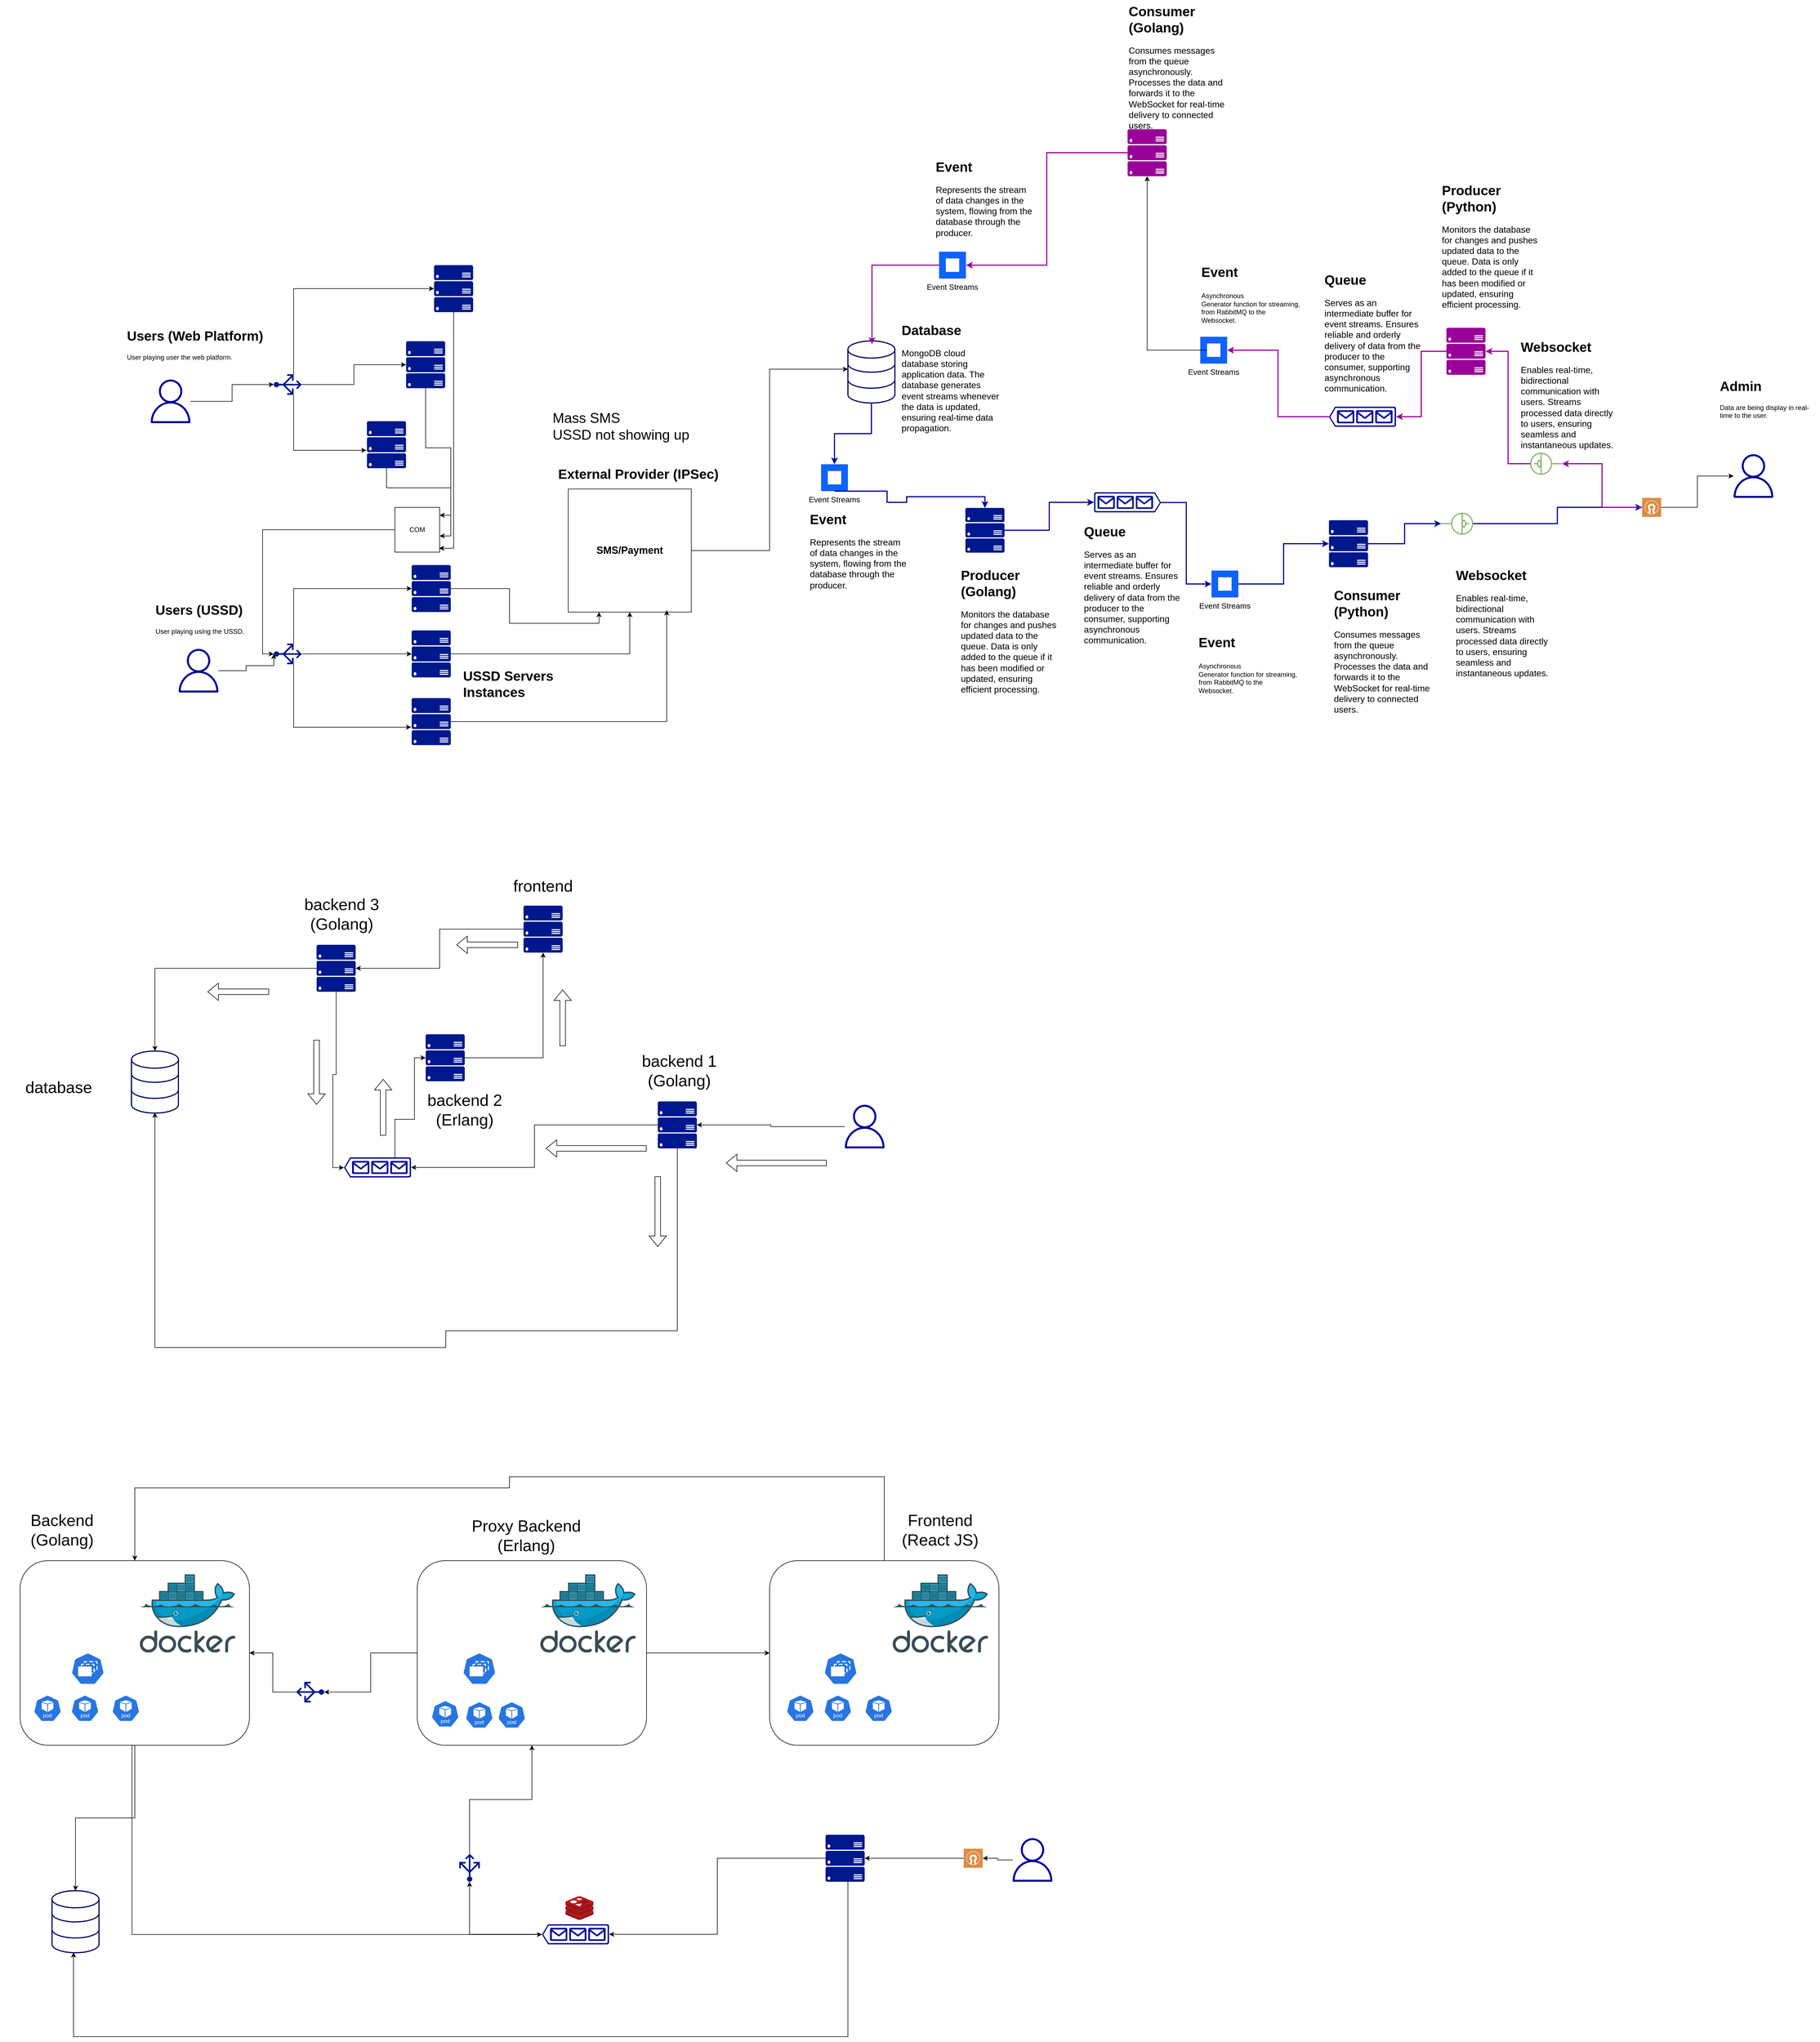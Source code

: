 <mxfile version="26.0.16">
  <diagram name="Page-1" id="5MwJy7MfU5jN0rsetCYZ">
    <mxGraphModel dx="7452" dy="4949" grid="1" gridSize="10" guides="1" tooltips="1" connect="1" arrows="1" fold="1" page="1" pageScale="1" pageWidth="827" pageHeight="1169" math="0" shadow="0">
      <root>
        <mxCell id="0" />
        <mxCell id="1" parent="0" />
        <mxCell id="fANSuVb3FUe_-HI00RJc-50" style="edgeStyle=orthogonalEdgeStyle;rounded=0;orthogonalLoop=1;jettySize=auto;html=1;" edge="1" parent="1" source="fANSuVb3FUe_-HI00RJc-31" target="fANSuVb3FUe_-HI00RJc-9">
          <mxGeometry relative="1" as="geometry" />
        </mxCell>
        <mxCell id="fANSuVb3FUe_-HI00RJc-31" value="" style="rounded=1;whiteSpace=wrap;html=1;fillColor=none;" vertex="1" parent="1">
          <mxGeometry x="-1620" y="1390" width="410" height="330" as="geometry" />
        </mxCell>
        <mxCell id="fANSuVb3FUe_-HI00RJc-47" style="edgeStyle=orthogonalEdgeStyle;rounded=0;orthogonalLoop=1;jettySize=auto;html=1;entryX=0;entryY=0.5;entryDx=0;entryDy=0;" edge="1" parent="1" source="fANSuVb3FUe_-HI00RJc-28" target="fANSuVb3FUe_-HI00RJc-46">
          <mxGeometry relative="1" as="geometry" />
        </mxCell>
        <mxCell id="fANSuVb3FUe_-HI00RJc-28" value="" style="rounded=1;whiteSpace=wrap;html=1;fillColor=none;" vertex="1" parent="1">
          <mxGeometry x="-910" y="1390" width="410" height="330" as="geometry" />
        </mxCell>
        <mxCell id="l7nKoDrUYivtg7SMq4b7-28" style="edgeStyle=orthogonalEdgeStyle;rounded=0;orthogonalLoop=1;jettySize=auto;html=1;exitX=1;exitY=0.51;exitDx=0;exitDy=0;exitPerimeter=0;entryX=0;entryY=0.5;entryDx=0;entryDy=0;strokeWidth=2;strokeColor=#000099;" parent="1" source="l7nKoDrUYivtg7SMq4b7-1" target="l7nKoDrUYivtg7SMq4b7-26" edge="1">
          <mxGeometry relative="1" as="geometry" />
        </mxCell>
        <mxCell id="l7nKoDrUYivtg7SMq4b7-1" value="" style="sketch=0;aspect=fixed;pointerEvents=1;shadow=0;dashed=0;html=1;strokeColor=none;labelPosition=center;verticalLabelPosition=bottom;verticalAlign=top;align=center;fillColor=#00188D;shape=mxgraph.azure.queue_generic" parent="1" vertex="1">
          <mxGeometry x="300" y="-520" width="120" height="36" as="geometry" />
        </mxCell>
        <mxCell id="l7nKoDrUYivtg7SMq4b7-2" value="" style="verticalLabelPosition=bottom;html=1;verticalAlign=top;align=center;strokeColor=none;fillColor=#00188D;shape=mxgraph.azure.server_rack;" parent="1" vertex="1">
          <mxGeometry x="70" y="-492" width="70" height="80" as="geometry" />
        </mxCell>
        <mxCell id="l7nKoDrUYivtg7SMq4b7-3" value="" style="verticalLabelPosition=bottom;html=1;verticalAlign=top;align=center;strokeColor=none;fillColor=#00188D;shape=mxgraph.azure.server_rack;" parent="1" vertex="1">
          <mxGeometry x="720" y="-470" width="70" height="84" as="geometry" />
        </mxCell>
        <mxCell id="l7nKoDrUYivtg7SMq4b7-23" style="edgeStyle=orthogonalEdgeStyle;rounded=0;orthogonalLoop=1;jettySize=auto;html=1;entryX=0.5;entryY=0;entryDx=0;entryDy=0;strokeWidth=2;strokeColor=#000099;" parent="1" source="l7nKoDrUYivtg7SMq4b7-5" target="l7nKoDrUYivtg7SMq4b7-20" edge="1">
          <mxGeometry relative="1" as="geometry">
            <mxPoint x="120" y="-650" as="sourcePoint" />
          </mxGeometry>
        </mxCell>
        <mxCell id="l7nKoDrUYivtg7SMq4b7-5" value="" style="html=1;verticalLabelPosition=bottom;align=center;labelBackgroundColor=#ffffff;verticalAlign=top;strokeWidth=2;strokeColor=#000066;shadow=0;dashed=0;shape=mxgraph.ios7.icons.data;" parent="1" vertex="1">
          <mxGeometry x="-140" y="-790.45" width="84" height="110.9" as="geometry" />
        </mxCell>
        <mxCell id="l7nKoDrUYivtg7SMq4b7-8" value="&lt;h1 style=&quot;margin-top: 0px;&quot;&gt;Producer (Golang)&lt;/h1&gt;&lt;p&gt;&lt;span style=&quot;font-size: medium;&quot;&gt;Monitors the database for changes and pushes updated data to the queue. Data is only added to the queue if it has been modified or updated, ensuring efficient processing.&lt;/span&gt;&lt;br&gt;&lt;/p&gt;" style="text;html=1;whiteSpace=wrap;overflow=hidden;rounded=0;" parent="1" vertex="1">
          <mxGeometry x="60" y="-391.55" width="180" height="240" as="geometry" />
        </mxCell>
        <mxCell id="l7nKoDrUYivtg7SMq4b7-9" value="&lt;h1 style=&quot;margin-top: 0px;&quot;&gt;Consumer (Python)&lt;/h1&gt;&lt;p&gt;&lt;span style=&quot;font-size: medium;&quot;&gt;Consumes messages from the queue asynchronously. Processes the data and forwards it to the WebSocket for real-time delivery to connected users.&lt;/span&gt;&lt;br&gt;&lt;/p&gt;" style="text;html=1;whiteSpace=wrap;overflow=hidden;rounded=0;" parent="1" vertex="1">
          <mxGeometry x="727" y="-356" width="180" height="240" as="geometry" />
        </mxCell>
        <mxCell id="l7nKoDrUYivtg7SMq4b7-10" value="&lt;h1 style=&quot;margin-top: 0px;&quot;&gt;Queue&lt;/h1&gt;&lt;p&gt;&lt;span style=&quot;font-size: medium;&quot;&gt;Serves as an intermediate buffer for event streams. Ensures reliable and orderly delivery of data from the producer to the consumer, supporting asynchronous communication.&lt;/span&gt;&lt;br&gt;&lt;/p&gt;" style="text;html=1;whiteSpace=wrap;overflow=hidden;rounded=0;" parent="1" vertex="1">
          <mxGeometry x="280" y="-470" width="180" height="240" as="geometry" />
        </mxCell>
        <mxCell id="l7nKoDrUYivtg7SMq4b7-12" value="" style="sketch=0;outlineConnect=0;fontColor=#232F3E;gradientColor=none;fillColor=#000099;strokeColor=none;dashed=0;verticalLabelPosition=bottom;verticalAlign=top;align=center;html=1;fontSize=12;fontStyle=0;aspect=fixed;pointerEvents=1;shape=mxgraph.aws4.user;" parent="1" vertex="1">
          <mxGeometry x="1440" y="-588" width="78" height="78" as="geometry" />
        </mxCell>
        <mxCell id="l7nKoDrUYivtg7SMq4b7-14" value="&lt;h1 style=&quot;margin-top: 0px;&quot;&gt;Database&lt;/h1&gt;&lt;p&gt;&lt;span style=&quot;font-size: medium;&quot;&gt;MongoDB cloud database storing application data. The database generates event streams whenever the data is updated, ensuring real-time data propagation.&lt;/span&gt;&lt;br&gt;&lt;/p&gt;" style="text;html=1;whiteSpace=wrap;overflow=hidden;rounded=0;" parent="1" vertex="1">
          <mxGeometry x="-46" y="-830" width="186" height="210" as="geometry" />
        </mxCell>
        <mxCell id="l7nKoDrUYivtg7SMq4b7-16" value="" style="edgeStyle=orthogonalEdgeStyle;rounded=0;orthogonalLoop=1;jettySize=auto;html=1;exitX=1;exitY=0.5;exitDx=0;exitDy=0;exitPerimeter=0;strokeWidth=2;strokeColor=#000099;" parent="1" source="l7nKoDrUYivtg7SMq4b7-3" target="l7nKoDrUYivtg7SMq4b7-15" edge="1">
          <mxGeometry relative="1" as="geometry">
            <mxPoint x="640" y="-450" as="sourcePoint" />
            <mxPoint x="859" y="-600" as="targetPoint" />
          </mxGeometry>
        </mxCell>
        <mxCell id="l7nKoDrUYivtg7SMq4b7-17" style="edgeStyle=orthogonalEdgeStyle;rounded=0;orthogonalLoop=1;jettySize=auto;html=1;strokeColor=#000099;strokeWidth=2;" parent="1" source="l7nKoDrUYivtg7SMq4b7-15" target="hFi0XTwQ-MRyDx86NPE3-1" edge="1">
          <mxGeometry relative="1" as="geometry" />
        </mxCell>
        <mxCell id="l7nKoDrUYivtg7SMq4b7-15" value="" style="verticalLabelPosition=bottom;aspect=fixed;html=1;verticalAlign=top;fillColor=#d5e8d4;align=center;outlineConnect=0;shape=mxgraph.fluid_power.x11870;points=[[0.5,1,0]];rotation=90;strokeColor=#82b366;strokeWidth=2;" parent="1" vertex="1">
          <mxGeometry x="930" y="-492" width="37.44" height="56.18" as="geometry" />
        </mxCell>
        <mxCell id="l7nKoDrUYivtg7SMq4b7-18" value="&lt;h1 style=&quot;margin-top: 0px;&quot;&gt;Websocket&lt;/h1&gt;&lt;p&gt;&lt;span style=&quot;font-size: medium;&quot;&gt;Enables real-time, bidirectional communication with users. Streams processed data directly to users, ensuring seamless and instantaneous updates.&lt;/span&gt;&lt;br&gt;&lt;/p&gt;" style="text;html=1;whiteSpace=wrap;overflow=hidden;rounded=0;" parent="1" vertex="1">
          <mxGeometry x="945" y="-391.55" width="180" height="213.82" as="geometry" />
        </mxCell>
        <mxCell id="l7nKoDrUYivtg7SMq4b7-20" value="Event Streams" style="shape=rect;fillColor=#0F62FE;aspect=fixed;resizable=0;labelPosition=center;verticalLabelPosition=bottom;align=center;verticalAlign=top;strokeColor=none;fontSize=14;" parent="1" vertex="1">
          <mxGeometry x="-188" y="-570" width="48" height="48" as="geometry" />
        </mxCell>
        <mxCell id="l7nKoDrUYivtg7SMq4b7-21" value="" style="fillColor=#ffffff;strokeColor=none;dashed=0;outlineConnect=0;html=1;labelPosition=center;verticalLabelPosition=bottom;verticalAlign=top;part=1;movable=0;resizable=0;rotatable=0;shape=mxgraph.ibm_cloud.ibm-cloud--event-streams" parent="l7nKoDrUYivtg7SMq4b7-20" vertex="1">
          <mxGeometry width="24" height="24" relative="1" as="geometry">
            <mxPoint x="12" y="12" as="offset" />
          </mxGeometry>
        </mxCell>
        <mxCell id="l7nKoDrUYivtg7SMq4b7-25" style="edgeStyle=orthogonalEdgeStyle;rounded=0;orthogonalLoop=1;jettySize=auto;html=1;exitX=0.5;exitY=1;exitDx=0;exitDy=0;entryX=0.5;entryY=0;entryDx=0;entryDy=0;entryPerimeter=0;strokeWidth=2;strokeColor=#000099;" parent="1" source="l7nKoDrUYivtg7SMq4b7-20" target="l7nKoDrUYivtg7SMq4b7-2" edge="1">
          <mxGeometry relative="1" as="geometry">
            <Array as="points">
              <mxPoint x="-70" y="-522" />
              <mxPoint x="-70" y="-502" />
              <mxPoint x="-35" y="-502" />
              <mxPoint x="-35" y="-512" />
              <mxPoint x="105" y="-512" />
            </Array>
          </mxGeometry>
        </mxCell>
        <mxCell id="l7nKoDrUYivtg7SMq4b7-26" value="Event Streams" style="shape=rect;fillColor=#0F62FE;aspect=fixed;resizable=0;labelPosition=center;verticalLabelPosition=bottom;align=center;verticalAlign=top;strokeColor=none;fontSize=14;" parent="1" vertex="1">
          <mxGeometry x="510" y="-380" width="48" height="48" as="geometry" />
        </mxCell>
        <mxCell id="l7nKoDrUYivtg7SMq4b7-27" value="" style="fillColor=#ffffff;strokeColor=none;dashed=0;outlineConnect=0;html=1;labelPosition=center;verticalLabelPosition=bottom;verticalAlign=top;part=1;movable=0;resizable=0;rotatable=0;shape=mxgraph.ibm_cloud.ibm-cloud--event-streams" parent="l7nKoDrUYivtg7SMq4b7-26" vertex="1">
          <mxGeometry width="24" height="24" relative="1" as="geometry">
            <mxPoint x="12" y="12" as="offset" />
          </mxGeometry>
        </mxCell>
        <mxCell id="l7nKoDrUYivtg7SMq4b7-30" style="edgeStyle=orthogonalEdgeStyle;rounded=0;orthogonalLoop=1;jettySize=auto;html=1;exitX=1;exitY=0.5;exitDx=0;exitDy=0;entryX=0;entryY=0.5;entryDx=0;entryDy=0;entryPerimeter=0;strokeColor=#000099;strokeWidth=2;" parent="1" source="l7nKoDrUYivtg7SMq4b7-26" target="l7nKoDrUYivtg7SMq4b7-3" edge="1">
          <mxGeometry relative="1" as="geometry" />
        </mxCell>
        <mxCell id="l7nKoDrUYivtg7SMq4b7-31" value="&lt;h1 style=&quot;margin-top: 0px;&quot;&gt;Event&lt;/h1&gt;&lt;p&gt;&lt;font style=&quot;font-weight: normal;&quot; face=&quot;Helvetica&quot;&gt;&lt;font&gt;Asynchronous&lt;/font&gt;&lt;span style=&quot;font-size: medium;&quot;&gt; &lt;/span&gt;&lt;font&gt;Generator&lt;/font&gt;&amp;nbsp;function for streaming, from RabbitMQ to the Websocket.&lt;/font&gt;&lt;/p&gt;" style="text;html=1;whiteSpace=wrap;overflow=hidden;rounded=0;" parent="1" vertex="1">
          <mxGeometry x="485" y="-272" width="180" height="120" as="geometry" />
        </mxCell>
        <mxCell id="l7nKoDrUYivtg7SMq4b7-32" value="&lt;h1 style=&quot;margin-top: 0px;&quot;&gt;Event&lt;/h1&gt;&lt;p&gt;&lt;span style=&quot;font-size: medium;&quot;&gt;Represents the stream of data changes in the system, flowing from the database through the producer.&lt;/span&gt;&lt;br&gt;&lt;/p&gt;" style="text;html=1;whiteSpace=wrap;overflow=hidden;rounded=0;" parent="1" vertex="1">
          <mxGeometry x="-210" y="-492" width="180" height="150" as="geometry" />
        </mxCell>
        <mxCell id="l7nKoDrUYivtg7SMq4b7-33" value="&lt;h1 style=&quot;margin-top: 0px;&quot;&gt;Admin&lt;/h1&gt;&lt;p&gt;Data are being display in real-time to the user.&lt;/p&gt;" style="text;html=1;whiteSpace=wrap;overflow=hidden;rounded=0;" parent="1" vertex="1">
          <mxGeometry x="1417" y="-730" width="180" height="120" as="geometry" />
        </mxCell>
        <mxCell id="os3eVGEmdC3wrFbA3sGX-1" value="" style="verticalLabelPosition=bottom;html=1;verticalAlign=top;align=center;strokeColor=none;fillColor=#990099;shape=mxgraph.azure.server_rack;" parent="1" vertex="1">
          <mxGeometry x="930" y="-814" width="70" height="84" as="geometry" />
        </mxCell>
        <mxCell id="os3eVGEmdC3wrFbA3sGX-7" value="&lt;h1 style=&quot;margin-top: 0px;&quot;&gt;Producer (Python)&lt;/h1&gt;&lt;p&gt;&lt;span style=&quot;font-size: medium;&quot;&gt;Monitors the database for changes and pushes updated data to the queue. Data is only added to the queue if it has been modified or updated, ensuring efficient processing.&lt;/span&gt;&lt;br&gt;&lt;/p&gt;" style="text;html=1;whiteSpace=wrap;overflow=hidden;rounded=0;" parent="1" vertex="1">
          <mxGeometry x="920" y="-1080" width="180" height="250" as="geometry" />
        </mxCell>
        <mxCell id="os3eVGEmdC3wrFbA3sGX-8" value="" style="verticalLabelPosition=bottom;aspect=fixed;html=1;verticalAlign=top;fillColor=#d5e8d4;align=center;outlineConnect=0;shape=mxgraph.fluid_power.x11870;points=[[0.5,1,0]];rotation=-90;strokeColor=#82b366;strokeWidth=2;" parent="1" vertex="1">
          <mxGeometry x="1090" y="-599.09" width="37.44" height="56.18" as="geometry" />
        </mxCell>
        <mxCell id="os3eVGEmdC3wrFbA3sGX-9" style="edgeStyle=orthogonalEdgeStyle;rounded=0;orthogonalLoop=1;jettySize=auto;html=1;entryX=0.5;entryY=1;entryDx=0;entryDy=0;entryPerimeter=0;strokeColor=#990099;strokeWidth=2;" parent="1" source="hFi0XTwQ-MRyDx86NPE3-1" target="os3eVGEmdC3wrFbA3sGX-8" edge="1">
          <mxGeometry relative="1" as="geometry" />
        </mxCell>
        <mxCell id="os3eVGEmdC3wrFbA3sGX-10" style="edgeStyle=orthogonalEdgeStyle;rounded=0;orthogonalLoop=1;jettySize=auto;html=1;entryX=1;entryY=0.5;entryDx=0;entryDy=0;entryPerimeter=0;strokeColor=#990099;strokeWidth=2;" parent="1" source="os3eVGEmdC3wrFbA3sGX-8" target="os3eVGEmdC3wrFbA3sGX-1" edge="1">
          <mxGeometry relative="1" as="geometry" />
        </mxCell>
        <mxCell id="os3eVGEmdC3wrFbA3sGX-21" style="edgeStyle=orthogonalEdgeStyle;rounded=0;orthogonalLoop=1;jettySize=auto;html=1;strokeWidth=2;strokeColor=#990099;entryX=1;entryY=0.5;entryDx=0;entryDy=0;exitX=0;exitY=0.5;exitDx=0;exitDy=0;exitPerimeter=0;" parent="1" source="os3eVGEmdC3wrFbA3sGX-11" target="os3eVGEmdC3wrFbA3sGX-19" edge="1">
          <mxGeometry relative="1" as="geometry">
            <mxPoint x="470.0" y="-850.0" as="targetPoint" />
            <mxPoint x="370.25" y="-1454.96" as="sourcePoint" />
          </mxGeometry>
        </mxCell>
        <mxCell id="os3eVGEmdC3wrFbA3sGX-11" value="" style="verticalLabelPosition=bottom;html=1;verticalAlign=top;align=center;strokeColor=none;fillColor=#990099;shape=mxgraph.azure.server_rack;" parent="1" vertex="1">
          <mxGeometry x="360" y="-1169" width="70" height="84" as="geometry" />
        </mxCell>
        <mxCell id="os3eVGEmdC3wrFbA3sGX-17" style="edgeStyle=orthogonalEdgeStyle;rounded=0;orthogonalLoop=1;jettySize=auto;html=1;entryX=1;entryY=0.5;entryDx=0;entryDy=0;strokeWidth=2;strokeColor=#990099;" parent="1" source="os3eVGEmdC3wrFbA3sGX-12" target="os3eVGEmdC3wrFbA3sGX-15" edge="1">
          <mxGeometry relative="1" as="geometry" />
        </mxCell>
        <mxCell id="os3eVGEmdC3wrFbA3sGX-12" value="" style="sketch=0;aspect=fixed;pointerEvents=1;shadow=0;dashed=0;html=1;strokeColor=none;labelPosition=center;verticalLabelPosition=bottom;verticalAlign=top;align=center;fillColor=#000099;shape=mxgraph.azure.queue_generic;flipH=1;" parent="1" vertex="1">
          <mxGeometry x="720" y="-673" width="120" height="36" as="geometry" />
        </mxCell>
        <mxCell id="os3eVGEmdC3wrFbA3sGX-13" style="edgeStyle=orthogonalEdgeStyle;rounded=0;orthogonalLoop=1;jettySize=auto;html=1;entryX=0;entryY=0.5;entryDx=0;entryDy=0;entryPerimeter=0;strokeColor=#990099;strokeWidth=2;" parent="1" source="os3eVGEmdC3wrFbA3sGX-1" target="os3eVGEmdC3wrFbA3sGX-12" edge="1">
          <mxGeometry relative="1" as="geometry" />
        </mxCell>
        <mxCell id="os3eVGEmdC3wrFbA3sGX-15" value="Event Streams" style="shape=rect;fillColor=#0F62FE;aspect=fixed;resizable=0;labelPosition=center;verticalLabelPosition=bottom;align=center;verticalAlign=top;strokeColor=none;fontSize=14;" parent="1" vertex="1">
          <mxGeometry x="490" y="-798" width="48" height="48" as="geometry" />
        </mxCell>
        <mxCell id="os3eVGEmdC3wrFbA3sGX-16" value="" style="fillColor=#ffffff;strokeColor=none;dashed=0;outlineConnect=0;html=1;labelPosition=center;verticalLabelPosition=bottom;verticalAlign=top;part=1;movable=0;resizable=0;rotatable=0;shape=mxgraph.ibm_cloud.ibm-cloud--event-streams" parent="os3eVGEmdC3wrFbA3sGX-15" vertex="1">
          <mxGeometry width="24" height="24" relative="1" as="geometry">
            <mxPoint x="12" y="12" as="offset" />
          </mxGeometry>
        </mxCell>
        <mxCell id="os3eVGEmdC3wrFbA3sGX-19" value="Event Streams" style="shape=rect;fillColor=#0F62FE;aspect=fixed;resizable=0;labelPosition=center;verticalLabelPosition=bottom;align=center;verticalAlign=top;strokeColor=none;fontSize=14;" parent="1" vertex="1">
          <mxGeometry x="23" y="-950" width="48" height="48" as="geometry" />
        </mxCell>
        <mxCell id="os3eVGEmdC3wrFbA3sGX-20" value="" style="fillColor=#ffffff;strokeColor=none;dashed=0;outlineConnect=0;html=1;labelPosition=center;verticalLabelPosition=bottom;verticalAlign=top;part=1;movable=0;resizable=0;rotatable=0;shape=mxgraph.ibm_cloud.ibm-cloud--event-streams" parent="os3eVGEmdC3wrFbA3sGX-19" vertex="1">
          <mxGeometry width="24" height="24" relative="1" as="geometry">
            <mxPoint x="12" y="12" as="offset" />
          </mxGeometry>
        </mxCell>
        <mxCell id="os3eVGEmdC3wrFbA3sGX-22" style="edgeStyle=orthogonalEdgeStyle;rounded=0;orthogonalLoop=1;jettySize=auto;html=1;strokeWidth=2;strokeColor=#990099;entryX=0.512;entryY=0.05;entryDx=0;entryDy=0;entryPerimeter=0;" parent="1" source="os3eVGEmdC3wrFbA3sGX-19" target="l7nKoDrUYivtg7SMq4b7-5" edge="1">
          <mxGeometry relative="1" as="geometry">
            <mxPoint x="210" y="-730" as="targetPoint" />
          </mxGeometry>
        </mxCell>
        <mxCell id="os3eVGEmdC3wrFbA3sGX-23" value="&lt;h1 style=&quot;margin-top: 0px;&quot;&gt;Event&lt;/h1&gt;&lt;p&gt;&lt;span style=&quot;font-size: medium;&quot;&gt;Represents the stream of data changes in the system, flowing from the database through the producer.&lt;/span&gt;&lt;br&gt;&lt;/p&gt;" style="text;html=1;whiteSpace=wrap;overflow=hidden;rounded=0;" parent="1" vertex="1">
          <mxGeometry x="15" y="-1122" width="180" height="150" as="geometry" />
        </mxCell>
        <mxCell id="os3eVGEmdC3wrFbA3sGX-24" value="&lt;h1 style=&quot;margin-top: 0px;&quot;&gt;Event&lt;/h1&gt;&lt;p&gt;&lt;font style=&quot;font-weight: normal;&quot; face=&quot;Helvetica&quot;&gt;&lt;font&gt;Asynchronous&lt;/font&gt;&lt;span style=&quot;font-size: medium;&quot;&gt; &lt;/span&gt;&lt;font&gt;Generator&lt;/font&gt;&amp;nbsp;function for streaming, from RabbitMQ to the Websocket.&lt;/font&gt;&lt;/p&gt;" style="text;html=1;whiteSpace=wrap;overflow=hidden;rounded=0;" parent="1" vertex="1">
          <mxGeometry x="490" y="-934" width="180" height="120" as="geometry" />
        </mxCell>
        <mxCell id="os3eVGEmdC3wrFbA3sGX-27" value="&lt;h1 style=&quot;margin-top: 0px;&quot;&gt;Queue&lt;/h1&gt;&lt;p&gt;&lt;span style=&quot;font-size: medium;&quot;&gt;Serves as an intermediate buffer for event streams. Ensures reliable and orderly delivery of data from the producer to the consumer, supporting asynchronous communication.&lt;/span&gt;&lt;br&gt;&lt;/p&gt;" style="text;html=1;whiteSpace=wrap;overflow=hidden;rounded=0;" parent="1" vertex="1">
          <mxGeometry x="710" y="-920" width="180" height="240" as="geometry" />
        </mxCell>
        <mxCell id="os3eVGEmdC3wrFbA3sGX-26" value="&lt;h1 style=&quot;margin-top: 0px;&quot;&gt;Consumer (Golang)&lt;/h1&gt;&lt;p&gt;&lt;span style=&quot;font-size: medium;&quot;&gt;Consumes messages from the queue asynchronously. Processes the data and forwards it to the WebSocket for real-time delivery to connected users.&lt;/span&gt;&lt;br&gt;&lt;/p&gt;" style="text;html=1;whiteSpace=wrap;overflow=hidden;rounded=0;" parent="1" vertex="1">
          <mxGeometry x="360" y="-1400" width="180" height="240" as="geometry" />
        </mxCell>
        <mxCell id="os3eVGEmdC3wrFbA3sGX-28" value="&lt;h1 style=&quot;margin-top: 0px;&quot;&gt;Websocket&lt;/h1&gt;&lt;p&gt;&lt;span style=&quot;font-size: medium;&quot;&gt;Enables real-time, bidirectional communication with users. Streams processed data directly to users, ensuring seamless and instantaneous updates.&lt;/span&gt;&lt;br&gt;&lt;/p&gt;" style="text;html=1;whiteSpace=wrap;overflow=hidden;rounded=0;" parent="1" vertex="1">
          <mxGeometry x="1061" y="-800" width="180" height="213.82" as="geometry" />
        </mxCell>
        <mxCell id="apMaablia-Na0ZsLIkc0-1" value="" style="shape=image;html=1;verticalAlign=top;verticalLabelPosition=bottom;labelBackgroundColor=#ffffff;imageAspect=0;aspect=fixed;image=https://cdn1.iconfinder.com/data/icons/ionicons-fill-vol-2/512/logo-docker-128.png" parent="1" vertex="1">
          <mxGeometry x="458" y="-1110" width="90" height="90" as="geometry" />
        </mxCell>
        <mxCell id="apMaablia-Na0ZsLIkc0-2" value="" style="shape=image;html=1;verticalAlign=top;verticalLabelPosition=bottom;labelBackgroundColor=#ffffff;imageAspect=0;aspect=fixed;image=https://cdn1.iconfinder.com/data/icons/ionicons-fill-vol-2/512/logo-docker-128.png" parent="1" vertex="1">
          <mxGeometry x="920" y="-700" width="90" height="90" as="geometry" />
        </mxCell>
        <mxCell id="apMaablia-Na0ZsLIkc0-3" value="" style="shape=image;html=1;verticalAlign=top;verticalLabelPosition=bottom;labelBackgroundColor=#ffffff;imageAspect=0;aspect=fixed;image=https://cdn1.iconfinder.com/data/icons/ionicons-fill-vol-2/512/logo-docker-128.png" parent="1" vertex="1">
          <mxGeometry x="710" y="-574" width="90" height="90" as="geometry" />
        </mxCell>
        <mxCell id="apMaablia-Na0ZsLIkc0-4" value="" style="shape=image;html=1;verticalAlign=top;verticalLabelPosition=bottom;labelBackgroundColor=#ffffff;imageAspect=0;aspect=fixed;image=https://cdn1.iconfinder.com/data/icons/ionicons-fill-vol-2/512/logo-docker-128.png" parent="1" vertex="1">
          <mxGeometry x="70" y="-616" width="90" height="90" as="geometry" />
        </mxCell>
        <mxCell id="apMaablia-Na0ZsLIkc0-6" style="edgeStyle=orthogonalEdgeStyle;rounded=0;orthogonalLoop=1;jettySize=auto;html=1;entryX=0;entryY=0.5;entryDx=0;entryDy=0;entryPerimeter=0;strokeWidth=2;strokeColor=#000099;" parent="1" source="l7nKoDrUYivtg7SMq4b7-2" target="l7nKoDrUYivtg7SMq4b7-1" edge="1">
          <mxGeometry relative="1" as="geometry" />
        </mxCell>
        <mxCell id="pbQb53wRpqbdlfqOJr1x-1" value="" style="sketch=0;outlineConnect=0;fontColor=#232F3E;gradientColor=none;fillColor=#000099;strokeColor=none;dashed=0;verticalLabelPosition=bottom;verticalAlign=top;align=center;html=1;fontSize=12;fontStyle=0;aspect=fixed;pointerEvents=1;shape=mxgraph.aws4.user;" parent="1" vertex="1">
          <mxGeometry x="-1340" y="-240" width="78" height="78" as="geometry" />
        </mxCell>
        <mxCell id="pbQb53wRpqbdlfqOJr1x-2" value="&lt;h1 style=&quot;margin-top: 0px;&quot;&gt;Users (USSD)&lt;/h1&gt;&lt;p&gt;User playing using the USSD.&lt;/p&gt;" style="text;html=1;whiteSpace=wrap;overflow=hidden;rounded=0;" parent="1" vertex="1">
          <mxGeometry x="-1380" y="-330" width="180" height="80" as="geometry" />
        </mxCell>
        <mxCell id="pbQb53wRpqbdlfqOJr1x-3" value="&lt;font style=&quot;font-size: 18px;&quot;&gt;&lt;b&gt;SMS/Payment&lt;/b&gt;&lt;/font&gt;" style="whiteSpace=wrap;html=1;aspect=fixed;" parent="1" vertex="1">
          <mxGeometry x="-640" y="-525.82" width="220" height="220" as="geometry" />
        </mxCell>
        <mxCell id="pbQb53wRpqbdlfqOJr1x-22" style="edgeStyle=orthogonalEdgeStyle;rounded=0;orthogonalLoop=1;jettySize=auto;html=1;" parent="1" source="pbQb53wRpqbdlfqOJr1x-4" target="pbQb53wRpqbdlfqOJr1x-3" edge="1">
          <mxGeometry relative="1" as="geometry" />
        </mxCell>
        <mxCell id="pbQb53wRpqbdlfqOJr1x-4" value="" style="verticalLabelPosition=bottom;html=1;verticalAlign=top;align=center;strokeColor=none;fillColor=#00188D;shape=mxgraph.azure.server_rack;" parent="1" vertex="1">
          <mxGeometry x="-920" y="-273" width="70" height="84" as="geometry" />
        </mxCell>
        <mxCell id="pbQb53wRpqbdlfqOJr1x-9" style="edgeStyle=orthogonalEdgeStyle;rounded=0;orthogonalLoop=1;jettySize=auto;html=1;entryX=0;entryY=0.455;entryDx=0;entryDy=0;entryPerimeter=0;" parent="1" source="pbQb53wRpqbdlfqOJr1x-3" target="l7nKoDrUYivtg7SMq4b7-5" edge="1">
          <mxGeometry relative="1" as="geometry" />
        </mxCell>
        <mxCell id="pbQb53wRpqbdlfqOJr1x-13" value="" style="sketch=0;aspect=fixed;pointerEvents=1;shadow=0;dashed=0;html=1;strokeColor=none;labelPosition=center;verticalLabelPosition=bottom;verticalAlign=top;align=center;fillColor=#00188D;shape=mxgraph.azure.load_balancer_generic;rotation=-90;" parent="1" vertex="1">
          <mxGeometry x="-1160" y="-256" width="37" height="50" as="geometry" />
        </mxCell>
        <mxCell id="pbQb53wRpqbdlfqOJr1x-15" style="edgeStyle=orthogonalEdgeStyle;rounded=0;orthogonalLoop=1;jettySize=auto;html=1;entryX=0.5;entryY=0;entryDx=0;entryDy=0;entryPerimeter=0;" parent="1" source="pbQb53wRpqbdlfqOJr1x-1" target="pbQb53wRpqbdlfqOJr1x-13" edge="1">
          <mxGeometry relative="1" as="geometry">
            <Array as="points">
              <mxPoint x="-1216" y="-201" />
              <mxPoint x="-1216" y="-210" />
              <mxPoint x="-1166" y="-210" />
            </Array>
          </mxGeometry>
        </mxCell>
        <mxCell id="pbQb53wRpqbdlfqOJr1x-16" style="edgeStyle=orthogonalEdgeStyle;rounded=0;orthogonalLoop=1;jettySize=auto;html=1;entryX=0;entryY=0.5;entryDx=0;entryDy=0;entryPerimeter=0;" parent="1" source="pbQb53wRpqbdlfqOJr1x-13" target="pbQb53wRpqbdlfqOJr1x-4" edge="1">
          <mxGeometry relative="1" as="geometry" />
        </mxCell>
        <mxCell id="pbQb53wRpqbdlfqOJr1x-24" style="edgeStyle=orthogonalEdgeStyle;rounded=0;orthogonalLoop=1;jettySize=auto;html=1;entryX=0.25;entryY=1;entryDx=0;entryDy=0;" parent="1" source="pbQb53wRpqbdlfqOJr1x-17" target="pbQb53wRpqbdlfqOJr1x-3" edge="1">
          <mxGeometry relative="1" as="geometry" />
        </mxCell>
        <mxCell id="pbQb53wRpqbdlfqOJr1x-17" value="" style="verticalLabelPosition=bottom;html=1;verticalAlign=top;align=center;strokeColor=none;fillColor=#00188D;shape=mxgraph.azure.server_rack;" parent="1" vertex="1">
          <mxGeometry x="-920" y="-389.82" width="70" height="84" as="geometry" />
        </mxCell>
        <mxCell id="pbQb53wRpqbdlfqOJr1x-18" value="" style="verticalLabelPosition=bottom;html=1;verticalAlign=top;align=center;strokeColor=none;fillColor=#00188D;shape=mxgraph.azure.server_rack;" parent="1" vertex="1">
          <mxGeometry x="-920" y="-152" width="70" height="84" as="geometry" />
        </mxCell>
        <mxCell id="pbQb53wRpqbdlfqOJr1x-19" style="edgeStyle=orthogonalEdgeStyle;rounded=0;orthogonalLoop=1;jettySize=auto;html=1;exitX=1;exitY=0.71;exitDx=0;exitDy=0;exitPerimeter=0;entryX=0;entryY=0.5;entryDx=0;entryDy=0;entryPerimeter=0;" parent="1" source="pbQb53wRpqbdlfqOJr1x-13" target="pbQb53wRpqbdlfqOJr1x-17" edge="1">
          <mxGeometry relative="1" as="geometry" />
        </mxCell>
        <mxCell id="pbQb53wRpqbdlfqOJr1x-20" style="edgeStyle=orthogonalEdgeStyle;rounded=0;orthogonalLoop=1;jettySize=auto;html=1;exitX=0;exitY=0.71;exitDx=0;exitDy=0;exitPerimeter=0;entryX=-0.014;entryY=0.619;entryDx=0;entryDy=0;entryPerimeter=0;" parent="1" source="pbQb53wRpqbdlfqOJr1x-13" target="pbQb53wRpqbdlfqOJr1x-18" edge="1">
          <mxGeometry relative="1" as="geometry" />
        </mxCell>
        <mxCell id="pbQb53wRpqbdlfqOJr1x-23" style="edgeStyle=orthogonalEdgeStyle;rounded=0;orthogonalLoop=1;jettySize=auto;html=1;entryX=0.8;entryY=0.986;entryDx=0;entryDy=0;entryPerimeter=0;" parent="1" source="pbQb53wRpqbdlfqOJr1x-18" target="pbQb53wRpqbdlfqOJr1x-3" edge="1">
          <mxGeometry relative="1" as="geometry" />
        </mxCell>
        <mxCell id="pbQb53wRpqbdlfqOJr1x-25" value="&lt;h1 style=&quot;margin-top: 0px;&quot;&gt;USSD Servers Instances&lt;/h1&gt;" style="text;html=1;whiteSpace=wrap;overflow=hidden;rounded=0;" parent="1" vertex="1">
          <mxGeometry x="-830" y="-212" width="180" height="65.82" as="geometry" />
        </mxCell>
        <mxCell id="pbQb53wRpqbdlfqOJr1x-26" value="" style="sketch=0;outlineConnect=0;fontColor=#232F3E;gradientColor=none;fillColor=#000099;strokeColor=none;dashed=0;verticalLabelPosition=bottom;verticalAlign=top;align=center;html=1;fontSize=12;fontStyle=0;aspect=fixed;pointerEvents=1;shape=mxgraph.aws4.user;" parent="1" vertex="1">
          <mxGeometry x="-1390" y="-721.55" width="78" height="78" as="geometry" />
        </mxCell>
        <mxCell id="pbQb53wRpqbdlfqOJr1x-27" value="&lt;h1 style=&quot;margin-top: 0px;&quot;&gt;Users (Web Platform)&lt;/h1&gt;&lt;p&gt;User playing user the web platform.&lt;/p&gt;" style="text;html=1;whiteSpace=wrap;overflow=hidden;rounded=0;" parent="1" vertex="1">
          <mxGeometry x="-1431" y="-820" width="260" height="76" as="geometry" />
        </mxCell>
        <mxCell id="pbQb53wRpqbdlfqOJr1x-28" value="" style="verticalLabelPosition=bottom;html=1;verticalAlign=top;align=center;strokeColor=none;fillColor=#00188D;shape=mxgraph.azure.server_rack;" parent="1" vertex="1">
          <mxGeometry x="-930" y="-790" width="70" height="84" as="geometry" />
        </mxCell>
        <mxCell id="pbQb53wRpqbdlfqOJr1x-29" value="" style="sketch=0;aspect=fixed;pointerEvents=1;shadow=0;dashed=0;html=1;strokeColor=none;labelPosition=center;verticalLabelPosition=bottom;verticalAlign=top;align=center;fillColor=#00188D;shape=mxgraph.azure.load_balancer_generic;rotation=-90;" parent="1" vertex="1">
          <mxGeometry x="-1160" y="-737.55" width="37" height="50" as="geometry" />
        </mxCell>
        <mxCell id="pbQb53wRpqbdlfqOJr1x-30" style="edgeStyle=orthogonalEdgeStyle;rounded=0;orthogonalLoop=1;jettySize=auto;html=1;entryX=0.5;entryY=0;entryDx=0;entryDy=0;entryPerimeter=0;" parent="1" source="pbQb53wRpqbdlfqOJr1x-26" target="pbQb53wRpqbdlfqOJr1x-29" edge="1">
          <mxGeometry relative="1" as="geometry" />
        </mxCell>
        <mxCell id="pbQb53wRpqbdlfqOJr1x-31" style="edgeStyle=orthogonalEdgeStyle;rounded=0;orthogonalLoop=1;jettySize=auto;html=1;entryX=0;entryY=0.5;entryDx=0;entryDy=0;entryPerimeter=0;" parent="1" source="pbQb53wRpqbdlfqOJr1x-29" target="pbQb53wRpqbdlfqOJr1x-28" edge="1">
          <mxGeometry relative="1" as="geometry" />
        </mxCell>
        <mxCell id="pbQb53wRpqbdlfqOJr1x-32" value="" style="verticalLabelPosition=bottom;html=1;verticalAlign=top;align=center;strokeColor=none;fillColor=#00188D;shape=mxgraph.azure.server_rack;" parent="1" vertex="1">
          <mxGeometry x="-880" y="-926" width="70" height="84" as="geometry" />
        </mxCell>
        <mxCell id="pbQb53wRpqbdlfqOJr1x-36" style="edgeStyle=orthogonalEdgeStyle;rounded=0;orthogonalLoop=1;jettySize=auto;html=1;entryX=1;entryY=0.175;entryDx=0;entryDy=0;entryPerimeter=0;" parent="1" source="pbQb53wRpqbdlfqOJr1x-33" target="pbQb53wRpqbdlfqOJr1x-37" edge="1">
          <mxGeometry relative="1" as="geometry">
            <mxPoint x="-830" y="-540" as="targetPoint" />
          </mxGeometry>
        </mxCell>
        <mxCell id="pbQb53wRpqbdlfqOJr1x-33" value="" style="verticalLabelPosition=bottom;html=1;verticalAlign=top;align=center;strokeColor=none;fillColor=#00188D;shape=mxgraph.azure.server_rack;" parent="1" vertex="1">
          <mxGeometry x="-1000" y="-647" width="70" height="84" as="geometry" />
        </mxCell>
        <mxCell id="pbQb53wRpqbdlfqOJr1x-34" style="edgeStyle=orthogonalEdgeStyle;rounded=0;orthogonalLoop=1;jettySize=auto;html=1;exitX=1;exitY=0.71;exitDx=0;exitDy=0;exitPerimeter=0;entryX=0;entryY=0.5;entryDx=0;entryDy=0;entryPerimeter=0;" parent="1" source="pbQb53wRpqbdlfqOJr1x-29" target="pbQb53wRpqbdlfqOJr1x-32" edge="1">
          <mxGeometry relative="1" as="geometry" />
        </mxCell>
        <mxCell id="pbQb53wRpqbdlfqOJr1x-35" style="edgeStyle=orthogonalEdgeStyle;rounded=0;orthogonalLoop=1;jettySize=auto;html=1;exitX=0;exitY=0.71;exitDx=0;exitDy=0;exitPerimeter=0;entryX=-0.014;entryY=0.619;entryDx=0;entryDy=0;entryPerimeter=0;" parent="1" source="pbQb53wRpqbdlfqOJr1x-29" target="pbQb53wRpqbdlfqOJr1x-33" edge="1">
          <mxGeometry relative="1" as="geometry" />
        </mxCell>
        <mxCell id="pbQb53wRpqbdlfqOJr1x-37" value="COM" style="whiteSpace=wrap;html=1;aspect=fixed;" parent="1" vertex="1">
          <mxGeometry x="-950" y="-492.91" width="80" height="80" as="geometry" />
        </mxCell>
        <mxCell id="pbQb53wRpqbdlfqOJr1x-38" style="edgeStyle=orthogonalEdgeStyle;rounded=0;orthogonalLoop=1;jettySize=auto;html=1;entryX=1;entryY=0.638;entryDx=0;entryDy=0;entryPerimeter=0;" parent="1" source="pbQb53wRpqbdlfqOJr1x-28" target="pbQb53wRpqbdlfqOJr1x-37" edge="1">
          <mxGeometry relative="1" as="geometry" />
        </mxCell>
        <mxCell id="pbQb53wRpqbdlfqOJr1x-39" style="edgeStyle=orthogonalEdgeStyle;rounded=0;orthogonalLoop=1;jettySize=auto;html=1;exitX=0.5;exitY=1;exitDx=0;exitDy=0;exitPerimeter=0;entryX=0.988;entryY=0.913;entryDx=0;entryDy=0;entryPerimeter=0;" parent="1" source="pbQb53wRpqbdlfqOJr1x-32" target="pbQb53wRpqbdlfqOJr1x-37" edge="1">
          <mxGeometry relative="1" as="geometry" />
        </mxCell>
        <mxCell id="pbQb53wRpqbdlfqOJr1x-40" style="edgeStyle=orthogonalEdgeStyle;rounded=0;orthogonalLoop=1;jettySize=auto;html=1;entryX=0.5;entryY=0;entryDx=0;entryDy=0;entryPerimeter=0;" parent="1" source="pbQb53wRpqbdlfqOJr1x-37" target="pbQb53wRpqbdlfqOJr1x-13" edge="1">
          <mxGeometry relative="1" as="geometry" />
        </mxCell>
        <mxCell id="pbQb53wRpqbdlfqOJr1x-41" value="&lt;h1 style=&quot;margin-top: 0px;&quot;&gt;External Provider (IPSec)&lt;/h1&gt;" style="text;html=1;whiteSpace=wrap;overflow=hidden;rounded=0;" parent="1" vertex="1">
          <mxGeometry x="-660" y="-573" width="295" height="43" as="geometry" />
        </mxCell>
        <mxCell id="nOyeyXjsUmyhAMet1zYC-3" value="Mass SMS&lt;div&gt;USSD not showing up&lt;/div&gt;" style="text;html=1;align=left;verticalAlign=middle;whiteSpace=wrap;rounded=0;fontSize=25;" parent="1" vertex="1">
          <mxGeometry x="-670" y="-668" width="280" height="57" as="geometry" />
        </mxCell>
        <mxCell id="hFi0XTwQ-MRyDx86NPE3-2" style="edgeStyle=orthogonalEdgeStyle;rounded=0;orthogonalLoop=1;jettySize=auto;html=1;" parent="1" source="hFi0XTwQ-MRyDx86NPE3-1" target="l7nKoDrUYivtg7SMq4b7-12" edge="1">
          <mxGeometry relative="1" as="geometry" />
        </mxCell>
        <mxCell id="hFi0XTwQ-MRyDx86NPE3-1" value="" style="sketch=0;pointerEvents=1;shadow=0;dashed=0;html=1;strokeColor=none;fillColor=#DF8C42;labelPosition=center;verticalLabelPosition=bottom;verticalAlign=top;align=center;outlineConnect=0;shape=mxgraph.veeam2.open_vpn;" parent="1" vertex="1">
          <mxGeometry x="1280" y="-510" width="34" height="34" as="geometry" />
        </mxCell>
        <mxCell id="ehFIOOSq4y3dSFhzWssv-15" style="edgeStyle=orthogonalEdgeStyle;rounded=0;orthogonalLoop=1;jettySize=auto;html=1;entryX=0.5;entryY=1;entryDx=0;entryDy=0;entryPerimeter=0;" parent="1" source="os3eVGEmdC3wrFbA3sGX-16" target="os3eVGEmdC3wrFbA3sGX-11" edge="1">
          <mxGeometry relative="1" as="geometry">
            <mxPoint x="395" y="-1437.2" as="targetPoint" />
          </mxGeometry>
        </mxCell>
        <mxCell id="1UHkdHn8JAKZX3s-0Eqj-4" value="" style="html=1;verticalLabelPosition=bottom;align=center;labelBackgroundColor=#ffffff;verticalAlign=top;strokeWidth=2;strokeColor=#000066;shadow=0;dashed=0;shape=mxgraph.ios7.icons.data;" parent="1" vertex="1">
          <mxGeometry x="-1421" y="479" width="84" height="110.9" as="geometry" />
        </mxCell>
        <mxCell id="1UHkdHn8JAKZX3s-0Eqj-5" value="" style="verticalLabelPosition=bottom;html=1;verticalAlign=top;align=center;strokeColor=none;fillColor=#00188D;shape=mxgraph.azure.server_rack;" parent="1" vertex="1">
          <mxGeometry x="-895" y="449" width="70" height="84" as="geometry" />
        </mxCell>
        <mxCell id="1UHkdHn8JAKZX3s-0Eqj-6" value="" style="verticalLabelPosition=bottom;html=1;verticalAlign=top;align=center;strokeColor=none;fillColor=#00188D;shape=mxgraph.azure.server_rack;" parent="1" vertex="1">
          <mxGeometry x="-480" y="569" width="70" height="84" as="geometry" />
        </mxCell>
        <mxCell id="1UHkdHn8JAKZX3s-0Eqj-7" value="" style="verticalLabelPosition=bottom;html=1;verticalAlign=top;align=center;strokeColor=none;fillColor=#00188D;shape=mxgraph.azure.server_rack;" parent="1" vertex="1">
          <mxGeometry x="-720" y="219" width="70" height="84" as="geometry" />
        </mxCell>
        <mxCell id="1UHkdHn8JAKZX3s-0Eqj-8" value="backend 1 (Golang)" style="text;html=1;align=center;verticalAlign=middle;whiteSpace=wrap;rounded=0;fontSize=29;" parent="1" vertex="1">
          <mxGeometry x="-568.8" y="499" width="255" height="30" as="geometry" />
        </mxCell>
        <mxCell id="1UHkdHn8JAKZX3s-0Eqj-9" value="backend 2 (Erlang)" style="text;html=1;align=center;verticalAlign=middle;whiteSpace=wrap;rounded=0;fontSize=29;" parent="1" vertex="1">
          <mxGeometry x="-930" y="569" width="210" height="30" as="geometry" />
        </mxCell>
        <mxCell id="1UHkdHn8JAKZX3s-0Eqj-10" value="frontend" style="text;html=1;align=center;verticalAlign=middle;whiteSpace=wrap;rounded=0;fontSize=29;" parent="1" vertex="1">
          <mxGeometry x="-790" y="169" width="210" height="30" as="geometry" />
        </mxCell>
        <mxCell id="1UHkdHn8JAKZX3s-0Eqj-11" value="database" style="text;html=1;align=center;verticalAlign=middle;whiteSpace=wrap;rounded=0;fontSize=29;" parent="1" vertex="1">
          <mxGeometry x="-1656" y="529" width="210" height="30" as="geometry" />
        </mxCell>
        <mxCell id="1UHkdHn8JAKZX3s-0Eqj-17" value="" style="sketch=0;aspect=fixed;pointerEvents=1;shadow=0;dashed=0;html=1;strokeColor=none;labelPosition=center;verticalLabelPosition=bottom;verticalAlign=top;align=center;fillColor=#000099;shape=mxgraph.azure.queue_generic;flipH=1;" parent="1" vertex="1">
          <mxGeometry x="-1041" y="669" width="120" height="36" as="geometry" />
        </mxCell>
        <mxCell id="1UHkdHn8JAKZX3s-0Eqj-18" style="edgeStyle=orthogonalEdgeStyle;rounded=0;orthogonalLoop=1;jettySize=auto;html=1;entryX=0.5;entryY=0.992;entryDx=0;entryDy=0;entryPerimeter=0;" parent="1" source="1UHkdHn8JAKZX3s-0Eqj-6" target="1UHkdHn8JAKZX3s-0Eqj-4" edge="1">
          <mxGeometry relative="1" as="geometry">
            <Array as="points">
              <mxPoint x="-445" y="979" />
              <mxPoint x="-859" y="979" />
              <mxPoint x="-859" y="1009" />
              <mxPoint x="-1379" y="1009" />
            </Array>
          </mxGeometry>
        </mxCell>
        <mxCell id="1UHkdHn8JAKZX3s-0Eqj-19" style="edgeStyle=orthogonalEdgeStyle;rounded=0;orthogonalLoop=1;jettySize=auto;html=1;entryX=0;entryY=0.5;entryDx=0;entryDy=0;entryPerimeter=0;" parent="1" source="1UHkdHn8JAKZX3s-0Eqj-6" target="1UHkdHn8JAKZX3s-0Eqj-17" edge="1">
          <mxGeometry relative="1" as="geometry" />
        </mxCell>
        <mxCell id="1UHkdHn8JAKZX3s-0Eqj-27" style="edgeStyle=orthogonalEdgeStyle;rounded=0;orthogonalLoop=1;jettySize=auto;html=1;entryX=1;entryY=0.51;entryDx=0;entryDy=0;entryPerimeter=0;" parent="1" source="1UHkdHn8JAKZX3s-0Eqj-24" target="1UHkdHn8JAKZX3s-0Eqj-17" edge="1">
          <mxGeometry relative="1" as="geometry">
            <mxPoint x="-1076" y="547" as="targetPoint" />
          </mxGeometry>
        </mxCell>
        <mxCell id="1UHkdHn8JAKZX3s-0Eqj-29" style="edgeStyle=orthogonalEdgeStyle;rounded=0;orthogonalLoop=1;jettySize=auto;html=1;" parent="1" source="1UHkdHn8JAKZX3s-0Eqj-24" target="1UHkdHn8JAKZX3s-0Eqj-4" edge="1">
          <mxGeometry relative="1" as="geometry" />
        </mxCell>
        <mxCell id="1UHkdHn8JAKZX3s-0Eqj-24" value="" style="verticalLabelPosition=bottom;html=1;verticalAlign=top;align=center;strokeColor=none;fillColor=#00188D;shape=mxgraph.azure.server_rack;" parent="1" vertex="1">
          <mxGeometry x="-1090" y="289" width="70" height="84" as="geometry" />
        </mxCell>
        <mxCell id="1UHkdHn8JAKZX3s-0Eqj-25" value="backend 3 (Golang)" style="text;html=1;align=center;verticalAlign=middle;whiteSpace=wrap;rounded=0;fontSize=29;" parent="1" vertex="1">
          <mxGeometry x="-1150" y="219" width="210" height="30" as="geometry" />
        </mxCell>
        <mxCell id="1UHkdHn8JAKZX3s-0Eqj-26" style="edgeStyle=orthogonalEdgeStyle;rounded=0;orthogonalLoop=1;jettySize=auto;html=1;entryX=1;entryY=0.5;entryDx=0;entryDy=0;entryPerimeter=0;" parent="1" source="1UHkdHn8JAKZX3s-0Eqj-7" target="1UHkdHn8JAKZX3s-0Eqj-24" edge="1">
          <mxGeometry relative="1" as="geometry" />
        </mxCell>
        <mxCell id="1UHkdHn8JAKZX3s-0Eqj-33" value="" style="sketch=0;outlineConnect=0;fontColor=#232F3E;gradientColor=none;fillColor=#000099;strokeColor=none;dashed=0;verticalLabelPosition=bottom;verticalAlign=top;align=center;html=1;fontSize=12;fontStyle=0;aspect=fixed;pointerEvents=1;shape=mxgraph.aws4.user;" parent="1" vertex="1">
          <mxGeometry x="-149" y="575" width="78" height="78" as="geometry" />
        </mxCell>
        <mxCell id="1UHkdHn8JAKZX3s-0Eqj-34" style="edgeStyle=orthogonalEdgeStyle;rounded=0;orthogonalLoop=1;jettySize=auto;html=1;entryX=1;entryY=0.5;entryDx=0;entryDy=0;entryPerimeter=0;" parent="1" source="1UHkdHn8JAKZX3s-0Eqj-33" target="1UHkdHn8JAKZX3s-0Eqj-6" edge="1">
          <mxGeometry relative="1" as="geometry" />
        </mxCell>
        <mxCell id="1UHkdHn8JAKZX3s-0Eqj-36" style="edgeStyle=orthogonalEdgeStyle;rounded=0;orthogonalLoop=1;jettySize=auto;html=1;entryX=0.5;entryY=1;entryDx=0;entryDy=0;entryPerimeter=0;" parent="1" source="1UHkdHn8JAKZX3s-0Eqj-5" target="1UHkdHn8JAKZX3s-0Eqj-7" edge="1">
          <mxGeometry relative="1" as="geometry" />
        </mxCell>
        <mxCell id="1UHkdHn8JAKZX3s-0Eqj-38" style="edgeStyle=orthogonalEdgeStyle;rounded=0;orthogonalLoop=1;jettySize=auto;html=1;entryX=0;entryY=0.5;entryDx=0;entryDy=0;entryPerimeter=0;" parent="1" source="1UHkdHn8JAKZX3s-0Eqj-17" target="1UHkdHn8JAKZX3s-0Eqj-5" edge="1">
          <mxGeometry relative="1" as="geometry">
            <Array as="points">
              <mxPoint x="-950" y="601" />
              <mxPoint x="-915" y="601" />
              <mxPoint x="-915" y="491" />
            </Array>
          </mxGeometry>
        </mxCell>
        <mxCell id="1UHkdHn8JAKZX3s-0Eqj-40" value="" style="shape=flexArrow;endArrow=classic;html=1;rounded=0;" parent="1" edge="1">
          <mxGeometry width="50" height="50" relative="1" as="geometry">
            <mxPoint x="-178" y="679" as="sourcePoint" />
            <mxPoint x="-358" y="679" as="targetPoint" />
          </mxGeometry>
        </mxCell>
        <mxCell id="1UHkdHn8JAKZX3s-0Eqj-41" value="" style="shape=flexArrow;endArrow=classic;html=1;rounded=0;" parent="1" edge="1">
          <mxGeometry width="50" height="50" relative="1" as="geometry">
            <mxPoint x="-500" y="653" as="sourcePoint" />
            <mxPoint x="-680" y="653" as="targetPoint" />
          </mxGeometry>
        </mxCell>
        <mxCell id="1UHkdHn8JAKZX3s-0Eqj-42" value="" style="shape=flexArrow;endArrow=classic;html=1;rounded=0;" parent="1" edge="1">
          <mxGeometry width="50" height="50" relative="1" as="geometry">
            <mxPoint x="-480" y="703" as="sourcePoint" />
            <mxPoint x="-480" y="829" as="targetPoint" />
          </mxGeometry>
        </mxCell>
        <mxCell id="1UHkdHn8JAKZX3s-0Eqj-43" value="" style="shape=flexArrow;endArrow=classic;html=1;rounded=0;" parent="1" edge="1">
          <mxGeometry width="50" height="50" relative="1" as="geometry">
            <mxPoint x="-971" y="630" as="sourcePoint" />
            <mxPoint x="-971" y="529" as="targetPoint" />
          </mxGeometry>
        </mxCell>
        <mxCell id="1UHkdHn8JAKZX3s-0Eqj-44" value="" style="shape=flexArrow;endArrow=classic;html=1;rounded=0;" parent="1" edge="1">
          <mxGeometry width="50" height="50" relative="1" as="geometry">
            <mxPoint x="-650" y="470" as="sourcePoint" />
            <mxPoint x="-650" y="369" as="targetPoint" />
          </mxGeometry>
        </mxCell>
        <mxCell id="1UHkdHn8JAKZX3s-0Eqj-45" value="" style="shape=flexArrow;endArrow=classic;html=1;rounded=0;" parent="1" edge="1">
          <mxGeometry width="50" height="50" relative="1" as="geometry">
            <mxPoint x="-730" y="289" as="sourcePoint" />
            <mxPoint x="-840" y="289" as="targetPoint" />
          </mxGeometry>
        </mxCell>
        <mxCell id="1UHkdHn8JAKZX3s-0Eqj-46" value="" style="shape=flexArrow;endArrow=classic;html=1;rounded=0;" parent="1" edge="1">
          <mxGeometry width="50" height="50" relative="1" as="geometry">
            <mxPoint x="-1175" y="373" as="sourcePoint" />
            <mxPoint x="-1285" y="373" as="targetPoint" />
          </mxGeometry>
        </mxCell>
        <mxCell id="1UHkdHn8JAKZX3s-0Eqj-47" value="" style="shape=flexArrow;endArrow=classic;html=1;rounded=0;" parent="1" edge="1">
          <mxGeometry width="50" height="50" relative="1" as="geometry">
            <mxPoint x="-1090" y="459" as="sourcePoint" />
            <mxPoint x="-1090" y="575" as="targetPoint" />
          </mxGeometry>
        </mxCell>
        <mxCell id="fANSuVb3FUe_-HI00RJc-1" value="" style="image;sketch=0;aspect=fixed;html=1;points=[];align=center;fontSize=12;image=img/lib/mscae/Docker.svg;" vertex="1" parent="1">
          <mxGeometry x="-1406" y="1414.4" width="170.73" height="140" as="geometry" />
        </mxCell>
        <mxCell id="fANSuVb3FUe_-HI00RJc-2" value="" style="image;sketch=0;aspect=fixed;html=1;points=[];align=center;fontSize=12;image=img/lib/mscae/Docker.svg;" vertex="1" parent="1">
          <mxGeometry x="-690" y="1414.4" width="170.73" height="140" as="geometry" />
        </mxCell>
        <mxCell id="fANSuVb3FUe_-HI00RJc-3" value="" style="aspect=fixed;sketch=0;html=1;dashed=0;whitespace=wrap;verticalLabelPosition=bottom;verticalAlign=top;fillColor=#2875E2;strokeColor=#ffffff;points=[[0.005,0.63,0],[0.1,0.2,0],[0.9,0.2,0],[0.5,0,0],[0.995,0.63,0],[0.72,0.99,0],[0.5,1,0],[0.28,0.99,0]];shape=mxgraph.kubernetes.icon2;kubernetesLabel=1;prIcon=pod" vertex="1" parent="1">
          <mxGeometry x="-1596" y="1630" width="50" height="48" as="geometry" />
        </mxCell>
        <mxCell id="fANSuVb3FUe_-HI00RJc-4" value="" style="aspect=fixed;sketch=0;html=1;dashed=0;whitespace=wrap;verticalLabelPosition=bottom;verticalAlign=top;fillColor=#2875E2;strokeColor=#ffffff;points=[[0.005,0.63,0],[0.1,0.2,0],[0.9,0.2,0],[0.5,0,0],[0.995,0.63,0],[0.72,0.99,0],[0.5,1,0],[0.28,0.99,0]];shape=mxgraph.kubernetes.icon2;kubernetesLabel=1;prIcon=pod" vertex="1" parent="1">
          <mxGeometry x="-1529" y="1630" width="50" height="48" as="geometry" />
        </mxCell>
        <mxCell id="fANSuVb3FUe_-HI00RJc-5" value="" style="aspect=fixed;sketch=0;html=1;dashed=0;whitespace=wrap;verticalLabelPosition=bottom;verticalAlign=top;fillColor=#2875E2;strokeColor=#ffffff;points=[[0.005,0.63,0],[0.1,0.2,0],[0.9,0.2,0],[0.5,0,0],[0.995,0.63,0],[0.72,0.99,0],[0.5,1,0],[0.28,0.99,0]];shape=mxgraph.kubernetes.icon2;kubernetesLabel=1;prIcon=pod" vertex="1" parent="1">
          <mxGeometry x="-1456" y="1630" width="50" height="48" as="geometry" />
        </mxCell>
        <mxCell id="fANSuVb3FUe_-HI00RJc-6" value="" style="aspect=fixed;sketch=0;html=1;dashed=0;whitespace=wrap;verticalLabelPosition=bottom;verticalAlign=top;fillColor=#2875E2;strokeColor=#ffffff;points=[[0.005,0.63,0],[0.1,0.2,0],[0.9,0.2,0],[0.5,0,0],[0.995,0.63,0],[0.72,0.99,0],[0.5,1,0],[0.28,0.99,0]];shape=mxgraph.kubernetes.icon2;kubernetesLabel=1;prIcon=pod" vertex="1" parent="1">
          <mxGeometry x="-885" y="1640" width="50" height="48" as="geometry" />
        </mxCell>
        <mxCell id="fANSuVb3FUe_-HI00RJc-7" value="" style="aspect=fixed;sketch=0;html=1;dashed=0;whitespace=wrap;verticalLabelPosition=bottom;verticalAlign=top;fillColor=#2875E2;strokeColor=#ffffff;points=[[0.005,0.63,0],[0.1,0.2,0],[0.9,0.2,0],[0.5,0,0],[0.995,0.63,0],[0.72,0.99,0],[0.5,1,0],[0.28,0.99,0]];shape=mxgraph.kubernetes.icon2;kubernetesLabel=1;prIcon=pod" vertex="1" parent="1">
          <mxGeometry x="-824" y="1642" width="50" height="48" as="geometry" />
        </mxCell>
        <mxCell id="fANSuVb3FUe_-HI00RJc-8" value="" style="aspect=fixed;sketch=0;html=1;dashed=0;whitespace=wrap;verticalLabelPosition=bottom;verticalAlign=top;fillColor=#2875E2;strokeColor=#ffffff;points=[[0.005,0.63,0],[0.1,0.2,0],[0.9,0.2,0],[0.5,0,0],[0.995,0.63,0],[0.72,0.99,0],[0.5,1,0],[0.28,0.99,0]];shape=mxgraph.kubernetes.icon2;kubernetesLabel=1;prIcon=pod" vertex="1" parent="1">
          <mxGeometry x="-766" y="1642" width="50" height="48" as="geometry" />
        </mxCell>
        <mxCell id="fANSuVb3FUe_-HI00RJc-9" value="" style="html=1;verticalLabelPosition=bottom;align=center;labelBackgroundColor=#ffffff;verticalAlign=top;strokeWidth=2;strokeColor=#000066;shadow=0;dashed=0;shape=mxgraph.ios7.icons.data;" vertex="1" parent="1">
          <mxGeometry x="-1563" y="1980" width="84" height="110.9" as="geometry" />
        </mxCell>
        <mxCell id="fANSuVb3FUe_-HI00RJc-36" style="edgeStyle=orthogonalEdgeStyle;rounded=0;orthogonalLoop=1;jettySize=auto;html=1;" edge="1" parent="1" source="fANSuVb3FUe_-HI00RJc-10" target="fANSuVb3FUe_-HI00RJc-31">
          <mxGeometry relative="1" as="geometry" />
        </mxCell>
        <mxCell id="fANSuVb3FUe_-HI00RJc-10" value="" style="sketch=0;aspect=fixed;pointerEvents=1;shadow=0;dashed=0;html=1;strokeColor=none;labelPosition=center;verticalLabelPosition=bottom;verticalAlign=top;align=center;fillColor=#00188D;shape=mxgraph.azure.load_balancer_generic;rotation=90;" vertex="1" parent="1">
          <mxGeometry x="-1120" y="1600" width="37" height="50" as="geometry" />
        </mxCell>
        <mxCell id="fANSuVb3FUe_-HI00RJc-29" style="edgeStyle=orthogonalEdgeStyle;rounded=0;orthogonalLoop=1;jettySize=auto;html=1;" edge="1" parent="1" source="fANSuVb3FUe_-HI00RJc-11" target="fANSuVb3FUe_-HI00RJc-28">
          <mxGeometry relative="1" as="geometry" />
        </mxCell>
        <mxCell id="fANSuVb3FUe_-HI00RJc-11" value="" style="sketch=0;aspect=fixed;pointerEvents=1;shadow=0;dashed=0;html=1;strokeColor=none;labelPosition=center;verticalLabelPosition=bottom;verticalAlign=top;align=center;fillColor=#00188D;shape=mxgraph.azure.load_balancer_generic;rotation=-180;" vertex="1" parent="1">
          <mxGeometry x="-835" y="1914" width="37" height="50" as="geometry" />
        </mxCell>
        <mxCell id="fANSuVb3FUe_-HI00RJc-12" value="" style="image;sketch=0;aspect=fixed;html=1;points=[];align=center;fontSize=12;image=img/lib/mscae/Cache_Redis_Product.svg;" vertex="1" parent="1">
          <mxGeometry x="-645" y="1990" width="50" height="42" as="geometry" />
        </mxCell>
        <mxCell id="fANSuVb3FUe_-HI00RJc-13" value="" style="sketch=0;aspect=fixed;pointerEvents=1;shadow=0;dashed=0;html=1;strokeColor=none;labelPosition=center;verticalLabelPosition=bottom;verticalAlign=top;align=center;fillColor=#000099;shape=mxgraph.azure.queue_generic;flipH=1;" vertex="1" parent="1">
          <mxGeometry x="-687" y="2040" width="120" height="36" as="geometry" />
        </mxCell>
        <mxCell id="fANSuVb3FUe_-HI00RJc-14" value="" style="verticalLabelPosition=bottom;html=1;verticalAlign=top;align=center;strokeColor=none;fillColor=#00188D;shape=mxgraph.azure.server_rack;" vertex="1" parent="1">
          <mxGeometry x="-180" y="1880" width="70" height="84" as="geometry" />
        </mxCell>
        <mxCell id="fANSuVb3FUe_-HI00RJc-15" value="" style="sketch=0;outlineConnect=0;fontColor=#232F3E;gradientColor=none;fillColor=#000099;strokeColor=none;dashed=0;verticalLabelPosition=bottom;verticalAlign=top;align=center;html=1;fontSize=12;fontStyle=0;aspect=fixed;pointerEvents=1;shape=mxgraph.aws4.user;" vertex="1" parent="1">
          <mxGeometry x="151" y="1886" width="78" height="78" as="geometry" />
        </mxCell>
        <mxCell id="fANSuVb3FUe_-HI00RJc-16" style="edgeStyle=orthogonalEdgeStyle;rounded=0;orthogonalLoop=1;jettySize=auto;html=1;entryX=1;entryY=0.5;entryDx=0;entryDy=0;entryPerimeter=0;" edge="1" parent="1" source="fANSuVb3FUe_-HI00RJc-53" target="fANSuVb3FUe_-HI00RJc-14">
          <mxGeometry relative="1" as="geometry" />
        </mxCell>
        <mxCell id="fANSuVb3FUe_-HI00RJc-17" style="edgeStyle=orthogonalEdgeStyle;rounded=0;orthogonalLoop=1;jettySize=auto;html=1;entryX=0.458;entryY=0.995;entryDx=0;entryDy=0;entryPerimeter=0;" edge="1" parent="1" source="fANSuVb3FUe_-HI00RJc-14" target="fANSuVb3FUe_-HI00RJc-9">
          <mxGeometry relative="1" as="geometry">
            <Array as="points">
              <mxPoint x="-140" y="2241" />
              <mxPoint x="-1524" y="2241" />
            </Array>
          </mxGeometry>
        </mxCell>
        <mxCell id="fANSuVb3FUe_-HI00RJc-18" style="edgeStyle=orthogonalEdgeStyle;rounded=0;orthogonalLoop=1;jettySize=auto;html=1;entryX=0;entryY=0.5;entryDx=0;entryDy=0;entryPerimeter=0;" edge="1" parent="1" source="fANSuVb3FUe_-HI00RJc-14" target="fANSuVb3FUe_-HI00RJc-13">
          <mxGeometry relative="1" as="geometry" />
        </mxCell>
        <mxCell id="fANSuVb3FUe_-HI00RJc-27" value="" style="aspect=fixed;sketch=0;html=1;dashed=0;whitespace=wrap;verticalLabelPosition=bottom;verticalAlign=top;fillColor=#2875E2;strokeColor=#ffffff;points=[[0.005,0.63,0],[0.1,0.2,0],[0.9,0.2,0],[0.5,0,0],[0.995,0.63,0],[0.72,0.99,0],[0.5,1,0],[0.28,0.99,0]];shape=mxgraph.kubernetes.icon2;prIcon=rs" vertex="1" parent="1">
          <mxGeometry x="-829" y="1554.4" width="60" height="57.6" as="geometry" />
        </mxCell>
        <mxCell id="fANSuVb3FUe_-HI00RJc-30" style="edgeStyle=orthogonalEdgeStyle;rounded=0;orthogonalLoop=1;jettySize=auto;html=1;entryX=0.5;entryY=0;entryDx=0;entryDy=0;entryPerimeter=0;" edge="1" parent="1" source="fANSuVb3FUe_-HI00RJc-13" target="fANSuVb3FUe_-HI00RJc-11">
          <mxGeometry relative="1" as="geometry" />
        </mxCell>
        <mxCell id="fANSuVb3FUe_-HI00RJc-32" value="" style="aspect=fixed;sketch=0;html=1;dashed=0;whitespace=wrap;verticalLabelPosition=bottom;verticalAlign=top;fillColor=#2875E2;strokeColor=#ffffff;points=[[0.005,0.63,0],[0.1,0.2,0],[0.9,0.2,0],[0.5,0,0],[0.995,0.63,0],[0.72,0.99,0],[0.5,1,0],[0.28,0.99,0]];shape=mxgraph.kubernetes.icon2;prIcon=rs" vertex="1" parent="1">
          <mxGeometry x="-1529" y="1554.4" width="60" height="57.6" as="geometry" />
        </mxCell>
        <mxCell id="fANSuVb3FUe_-HI00RJc-38" style="edgeStyle=orthogonalEdgeStyle;rounded=0;orthogonalLoop=1;jettySize=auto;html=1;entryX=0.5;entryY=0;entryDx=0;entryDy=0;entryPerimeter=0;" edge="1" parent="1" source="fANSuVb3FUe_-HI00RJc-28" target="fANSuVb3FUe_-HI00RJc-10">
          <mxGeometry relative="1" as="geometry" />
        </mxCell>
        <mxCell id="fANSuVb3FUe_-HI00RJc-40" value="Proxy Backend (Erlang)" style="text;html=1;align=center;verticalAlign=middle;whiteSpace=wrap;rounded=0;fontSize=29;" vertex="1" parent="1">
          <mxGeometry x="-820" y="1330" width="210" height="30" as="geometry" />
        </mxCell>
        <mxCell id="fANSuVb3FUe_-HI00RJc-41" value="" style="image;sketch=0;aspect=fixed;html=1;points=[];align=center;fontSize=12;image=img/lib/mscae/Docker.svg;" vertex="1" parent="1">
          <mxGeometry x="-60" y="1414.4" width="170.73" height="140" as="geometry" />
        </mxCell>
        <mxCell id="fANSuVb3FUe_-HI00RJc-42" value="" style="aspect=fixed;sketch=0;html=1;dashed=0;whitespace=wrap;verticalLabelPosition=bottom;verticalAlign=top;fillColor=#2875E2;strokeColor=#ffffff;points=[[0.005,0.63,0],[0.1,0.2,0],[0.9,0.2,0],[0.5,0,0],[0.995,0.63,0],[0.72,0.99,0],[0.5,1,0],[0.28,0.99,0]];shape=mxgraph.kubernetes.icon2;kubernetesLabel=1;prIcon=pod" vertex="1" parent="1">
          <mxGeometry x="-250" y="1630" width="50" height="48" as="geometry" />
        </mxCell>
        <mxCell id="fANSuVb3FUe_-HI00RJc-43" value="" style="aspect=fixed;sketch=0;html=1;dashed=0;whitespace=wrap;verticalLabelPosition=bottom;verticalAlign=top;fillColor=#2875E2;strokeColor=#ffffff;points=[[0.005,0.63,0],[0.1,0.2,0],[0.9,0.2,0],[0.5,0,0],[0.995,0.63,0],[0.72,0.99,0],[0.5,1,0],[0.28,0.99,0]];shape=mxgraph.kubernetes.icon2;kubernetesLabel=1;prIcon=pod" vertex="1" parent="1">
          <mxGeometry x="-183" y="1630" width="50" height="48" as="geometry" />
        </mxCell>
        <mxCell id="fANSuVb3FUe_-HI00RJc-44" value="" style="aspect=fixed;sketch=0;html=1;dashed=0;whitespace=wrap;verticalLabelPosition=bottom;verticalAlign=top;fillColor=#2875E2;strokeColor=#ffffff;points=[[0.005,0.63,0],[0.1,0.2,0],[0.9,0.2,0],[0.5,0,0],[0.995,0.63,0],[0.72,0.99,0],[0.5,1,0],[0.28,0.99,0]];shape=mxgraph.kubernetes.icon2;kubernetesLabel=1;prIcon=pod" vertex="1" parent="1">
          <mxGeometry x="-110" y="1630" width="50" height="48" as="geometry" />
        </mxCell>
        <mxCell id="fANSuVb3FUe_-HI00RJc-45" value="" style="aspect=fixed;sketch=0;html=1;dashed=0;whitespace=wrap;verticalLabelPosition=bottom;verticalAlign=top;fillColor=#2875E2;strokeColor=#ffffff;points=[[0.005,0.63,0],[0.1,0.2,0],[0.9,0.2,0],[0.5,0,0],[0.995,0.63,0],[0.72,0.99,0],[0.5,1,0],[0.28,0.99,0]];shape=mxgraph.kubernetes.icon2;prIcon=rs" vertex="1" parent="1">
          <mxGeometry x="-183" y="1554.4" width="60" height="57.6" as="geometry" />
        </mxCell>
        <mxCell id="fANSuVb3FUe_-HI00RJc-48" style="edgeStyle=orthogonalEdgeStyle;rounded=0;orthogonalLoop=1;jettySize=auto;html=1;entryX=0.5;entryY=0;entryDx=0;entryDy=0;" edge="1" parent="1" source="fANSuVb3FUe_-HI00RJc-46" target="fANSuVb3FUe_-HI00RJc-31">
          <mxGeometry relative="1" as="geometry">
            <Array as="points">
              <mxPoint x="-75" y="1240" />
              <mxPoint x="-745" y="1240" />
              <mxPoint x="-745" y="1260" />
              <mxPoint x="-1415" y="1260" />
            </Array>
          </mxGeometry>
        </mxCell>
        <mxCell id="fANSuVb3FUe_-HI00RJc-46" value="" style="rounded=1;whiteSpace=wrap;html=1;fillColor=none;" vertex="1" parent="1">
          <mxGeometry x="-280" y="1390" width="410" height="330" as="geometry" />
        </mxCell>
        <mxCell id="fANSuVb3FUe_-HI00RJc-49" style="edgeStyle=orthogonalEdgeStyle;rounded=0;orthogonalLoop=1;jettySize=auto;html=1;entryX=1;entryY=0.51;entryDx=0;entryDy=0;entryPerimeter=0;" edge="1" parent="1" source="fANSuVb3FUe_-HI00RJc-31" target="fANSuVb3FUe_-HI00RJc-13">
          <mxGeometry relative="1" as="geometry">
            <Array as="points">
              <mxPoint x="-1420" y="2058" />
            </Array>
          </mxGeometry>
        </mxCell>
        <mxCell id="fANSuVb3FUe_-HI00RJc-51" value="Backend (Golang)" style="text;html=1;align=center;verticalAlign=middle;whiteSpace=wrap;rounded=0;fontSize=29;" vertex="1" parent="1">
          <mxGeometry x="-1650" y="1320" width="210" height="30" as="geometry" />
        </mxCell>
        <mxCell id="fANSuVb3FUe_-HI00RJc-52" value="Frontend (React JS)" style="text;html=1;align=center;verticalAlign=middle;whiteSpace=wrap;rounded=0;fontSize=29;" vertex="1" parent="1">
          <mxGeometry x="-80" y="1320" width="210" height="30" as="geometry" />
        </mxCell>
        <mxCell id="fANSuVb3FUe_-HI00RJc-54" value="" style="edgeStyle=orthogonalEdgeStyle;rounded=0;orthogonalLoop=1;jettySize=auto;html=1;entryX=1;entryY=0.5;entryDx=0;entryDy=0;entryPerimeter=0;" edge="1" parent="1" source="fANSuVb3FUe_-HI00RJc-15" target="fANSuVb3FUe_-HI00RJc-53">
          <mxGeometry relative="1" as="geometry">
            <mxPoint x="155" y="1925" as="sourcePoint" />
            <mxPoint x="-110" y="1922" as="targetPoint" />
          </mxGeometry>
        </mxCell>
        <mxCell id="fANSuVb3FUe_-HI00RJc-53" value="" style="sketch=0;pointerEvents=1;shadow=0;dashed=0;html=1;strokeColor=none;fillColor=#DF8C42;labelPosition=center;verticalLabelPosition=bottom;verticalAlign=top;align=center;outlineConnect=0;shape=mxgraph.veeam2.open_vpn;" vertex="1" parent="1">
          <mxGeometry x="67" y="1905" width="34" height="34" as="geometry" />
        </mxCell>
      </root>
    </mxGraphModel>
  </diagram>
</mxfile>
